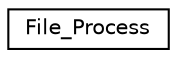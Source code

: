 digraph "类继承关系图"
{
 // LATEX_PDF_SIZE
  edge [fontname="Helvetica",fontsize="10",labelfontname="Helvetica",labelfontsize="10"];
  node [fontname="Helvetica",fontsize="10",shape=record];
  rankdir="LR";
  Node0 [label="File_Process",height=0.2,width=0.4,color="black", fillcolor="white", style="filled",URL="$class_file___process.html",tooltip=" "];
}
